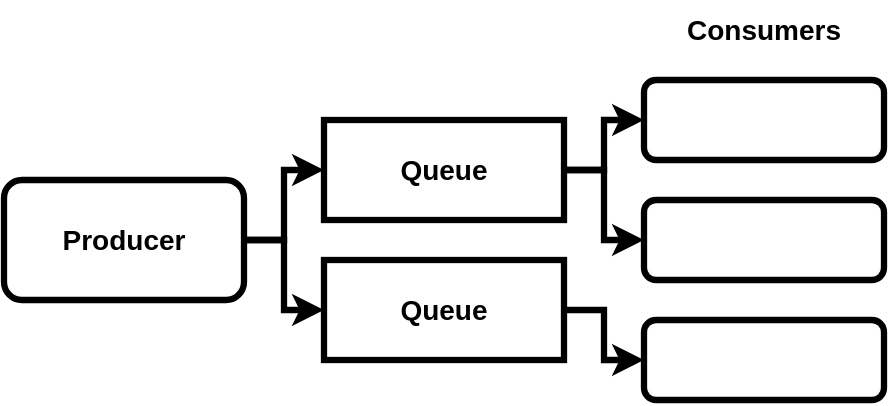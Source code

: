 <mxfile version="24.7.17">
  <diagram name="Page-1" id="mf0LAtFKG9nzgOeKAB4r">
    <mxGraphModel dx="1547" dy="1463" grid="1" gridSize="10" guides="1" tooltips="1" connect="1" arrows="1" fold="1" page="1" pageScale="1" pageWidth="1000" pageHeight="1000" math="0" shadow="0">
      <root>
        <mxCell id="0" />
        <mxCell id="1" parent="0" />
        <mxCell id="TqPxdP1eBJTgQADfp5AW-4" value="" style="edgeStyle=orthogonalEdgeStyle;rounded=0;orthogonalLoop=1;jettySize=auto;html=1;strokeWidth=3.15;" edge="1" parent="1" source="TqPxdP1eBJTgQADfp5AW-1" target="TqPxdP1eBJTgQADfp5AW-3">
          <mxGeometry relative="1" as="geometry" />
        </mxCell>
        <mxCell id="TqPxdP1eBJTgQADfp5AW-1" value="Producer" style="rounded=1;whiteSpace=wrap;html=1;strokeWidth=3.15;fontStyle=1;fontSize=14;" vertex="1" parent="1">
          <mxGeometry x="80" y="320" width="120" height="60" as="geometry" />
        </mxCell>
        <mxCell id="TqPxdP1eBJTgQADfp5AW-5" value="" style="edgeStyle=orthogonalEdgeStyle;rounded=0;orthogonalLoop=1;jettySize=auto;html=1;endArrow=none;endFill=0;startArrow=classic;startFill=1;strokeWidth=3.15;" edge="1" parent="1" source="TqPxdP1eBJTgQADfp5AW-2" target="TqPxdP1eBJTgQADfp5AW-1">
          <mxGeometry relative="1" as="geometry" />
        </mxCell>
        <mxCell id="TqPxdP1eBJTgQADfp5AW-10" value="" style="edgeStyle=orthogonalEdgeStyle;rounded=0;orthogonalLoop=1;jettySize=auto;html=1;strokeWidth=3.15;" edge="1" parent="1" source="TqPxdP1eBJTgQADfp5AW-2" target="TqPxdP1eBJTgQADfp5AW-8">
          <mxGeometry relative="1" as="geometry" />
        </mxCell>
        <mxCell id="TqPxdP1eBJTgQADfp5AW-2" value="Queue" style="rounded=0;whiteSpace=wrap;html=1;strokeWidth=3.15;fontStyle=1;fontSize=14;" vertex="1" parent="1">
          <mxGeometry x="240" y="290" width="120" height="50" as="geometry" />
        </mxCell>
        <mxCell id="TqPxdP1eBJTgQADfp5AW-12" value="" style="edgeStyle=orthogonalEdgeStyle;rounded=0;orthogonalLoop=1;jettySize=auto;html=1;strokeWidth=3.15;" edge="1" parent="1" source="TqPxdP1eBJTgQADfp5AW-3" target="TqPxdP1eBJTgQADfp5AW-9">
          <mxGeometry relative="1" as="geometry" />
        </mxCell>
        <mxCell id="TqPxdP1eBJTgQADfp5AW-3" value="Queue" style="rounded=0;whiteSpace=wrap;html=1;strokeWidth=3.15;fontStyle=1;fontSize=14;" vertex="1" parent="1">
          <mxGeometry x="240" y="360" width="120" height="50" as="geometry" />
        </mxCell>
        <mxCell id="TqPxdP1eBJTgQADfp5AW-6" value="" style="rounded=1;whiteSpace=wrap;html=1;strokeWidth=3.15;fontStyle=1;fontSize=14;" vertex="1" parent="1">
          <mxGeometry x="400" y="270" width="120" height="40" as="geometry" />
        </mxCell>
        <mxCell id="TqPxdP1eBJTgQADfp5AW-7" value="Consumers" style="text;html=1;align=center;verticalAlign=middle;whiteSpace=wrap;rounded=0;fontStyle=1;fontSize=14;" vertex="1" parent="1">
          <mxGeometry x="400" y="230" width="120" height="30" as="geometry" />
        </mxCell>
        <mxCell id="TqPxdP1eBJTgQADfp5AW-8" value="" style="rounded=1;whiteSpace=wrap;html=1;strokeWidth=3.15;fontStyle=1;fontSize=14;" vertex="1" parent="1">
          <mxGeometry x="400" y="330" width="120" height="40" as="geometry" />
        </mxCell>
        <mxCell id="TqPxdP1eBJTgQADfp5AW-9" value="" style="rounded=1;whiteSpace=wrap;html=1;strokeWidth=3.15;fontStyle=1;fontSize=14;" vertex="1" parent="1">
          <mxGeometry x="400" y="390" width="120" height="40" as="geometry" />
        </mxCell>
        <mxCell id="TqPxdP1eBJTgQADfp5AW-11" value="" style="edgeStyle=orthogonalEdgeStyle;rounded=0;orthogonalLoop=1;jettySize=auto;html=1;strokeWidth=3.15;entryX=0;entryY=0.5;entryDx=0;entryDy=0;exitX=1;exitY=0.5;exitDx=0;exitDy=0;" edge="1" parent="1" source="TqPxdP1eBJTgQADfp5AW-2" target="TqPxdP1eBJTgQADfp5AW-6">
          <mxGeometry relative="1" as="geometry">
            <mxPoint x="370" y="325" as="sourcePoint" />
            <mxPoint x="410" y="360" as="targetPoint" />
          </mxGeometry>
        </mxCell>
      </root>
    </mxGraphModel>
  </diagram>
</mxfile>
